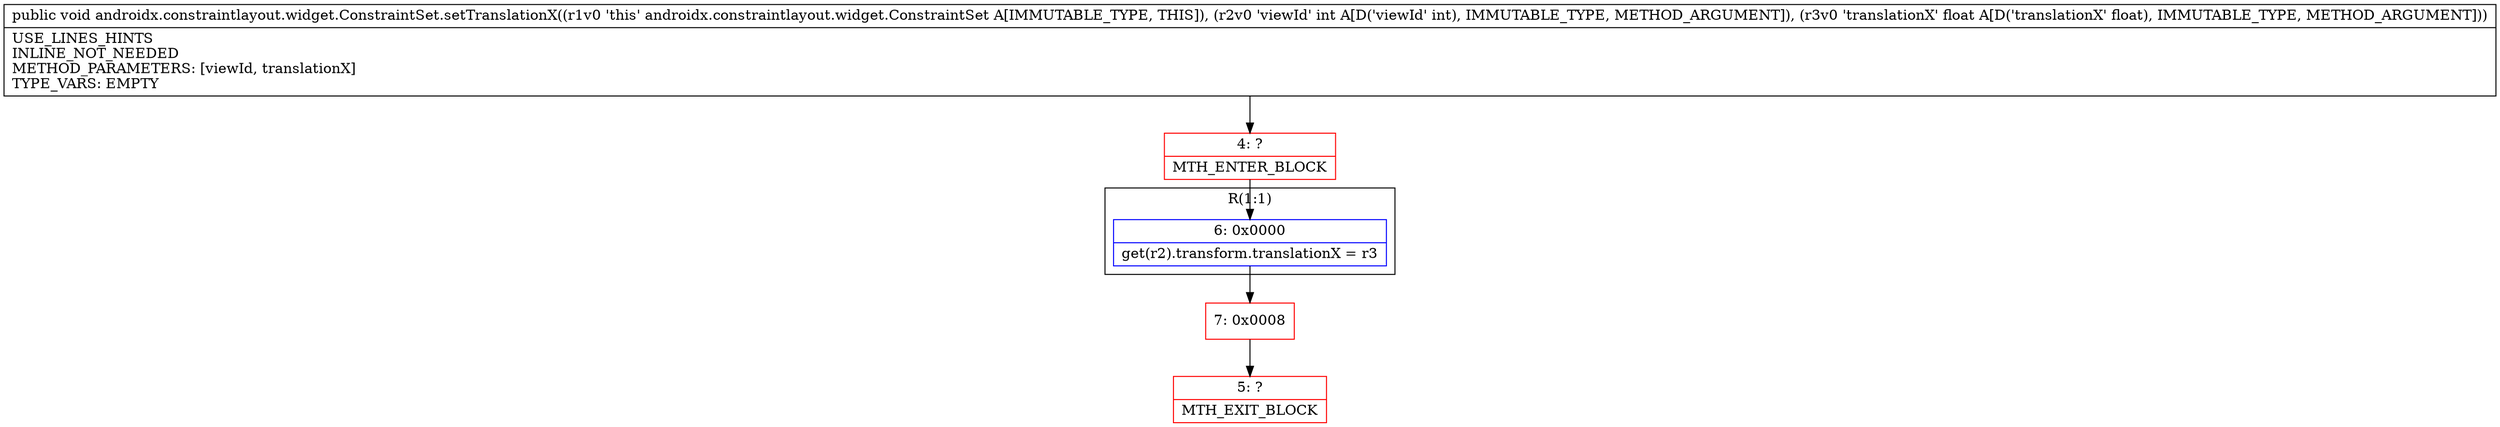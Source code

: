digraph "CFG forandroidx.constraintlayout.widget.ConstraintSet.setTranslationX(IF)V" {
subgraph cluster_Region_1214674327 {
label = "R(1:1)";
node [shape=record,color=blue];
Node_6 [shape=record,label="{6\:\ 0x0000|get(r2).transform.translationX = r3\l}"];
}
Node_4 [shape=record,color=red,label="{4\:\ ?|MTH_ENTER_BLOCK\l}"];
Node_7 [shape=record,color=red,label="{7\:\ 0x0008}"];
Node_5 [shape=record,color=red,label="{5\:\ ?|MTH_EXIT_BLOCK\l}"];
MethodNode[shape=record,label="{public void androidx.constraintlayout.widget.ConstraintSet.setTranslationX((r1v0 'this' androidx.constraintlayout.widget.ConstraintSet A[IMMUTABLE_TYPE, THIS]), (r2v0 'viewId' int A[D('viewId' int), IMMUTABLE_TYPE, METHOD_ARGUMENT]), (r3v0 'translationX' float A[D('translationX' float), IMMUTABLE_TYPE, METHOD_ARGUMENT]))  | USE_LINES_HINTS\lINLINE_NOT_NEEDED\lMETHOD_PARAMETERS: [viewId, translationX]\lTYPE_VARS: EMPTY\l}"];
MethodNode -> Node_4;Node_6 -> Node_7;
Node_4 -> Node_6;
Node_7 -> Node_5;
}

